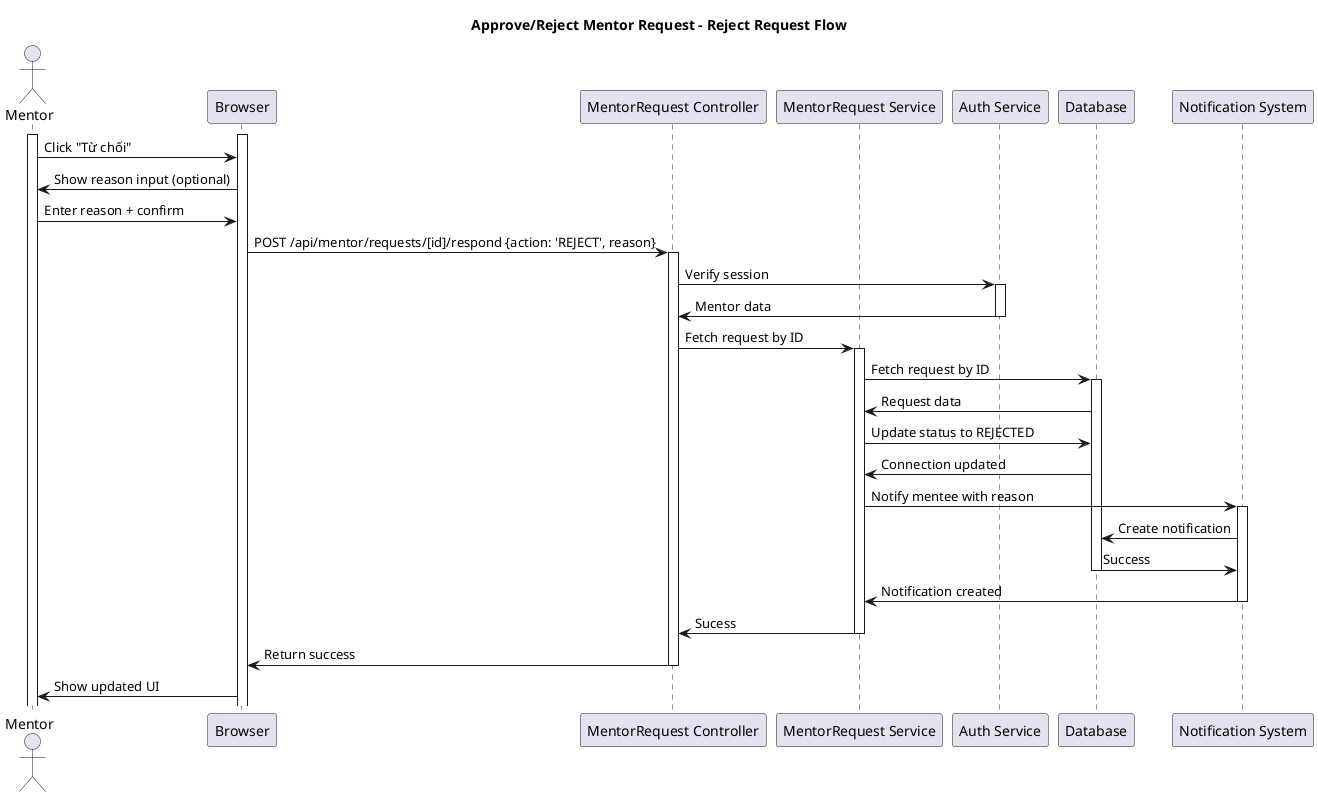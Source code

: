 @startuml
title Approve/Reject Mentor Request - Reject Request Flow

actor Mentor
participant Browser
participant "MentorRequest Controller" as PostController
participant "MentorRequest Service" as MentorRequestService
participant "Auth Service" as AuthService
participant Database
participant "Notification System" as NotificationSystem

activate Mentor
activate Browser
Mentor -> Browser: Click "Từ chối"
Browser -> Mentor: Show reason input (optional)
Mentor -> Browser: Enter reason + confirm
Browser -> PostController: POST /api/mentor/requests/[id]/respond {action: 'REJECT', reason}
activate PostController
PostController -> AuthService: Verify session
activate AuthService
AuthService -> PostController: Mentor data
deactivate AuthService
PostController -> MentorRequestService: Fetch request by ID
activate MentorRequestService
MentorRequestService -> Database: Fetch request by ID
activate Database
Database -> MentorRequestService: Request data
MentorRequestService -> Database: Update status to REJECTED
Database -> MentorRequestService: Connection updated
MentorRequestService -> NotificationSystem: Notify mentee with reason
activate NotificationSystem
NotificationSystem -> Database: Create notification
Database -> NotificationSystem: Success
deactivate Database
NotificationSystem -> MentorRequestService: Notification created
deactivate NotificationSystem
MentorRequestService -> PostController: Sucess
deactivate MentorRequestService
PostController -> Browser: Return success
deactivate PostController
Browser -> Mentor: Show updated UI

@enduml